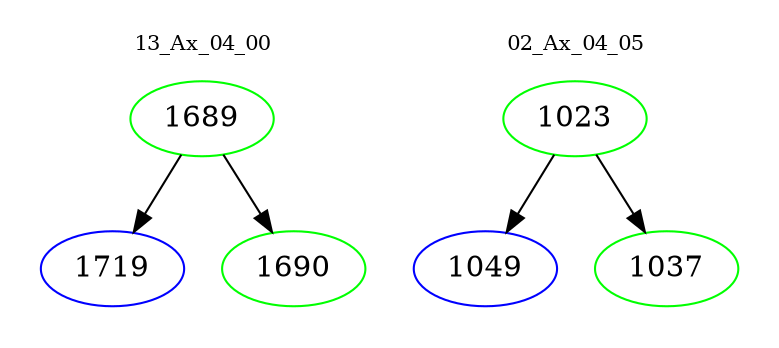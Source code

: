 digraph{
subgraph cluster_0 {
color = white
label = "13_Ax_04_00";
fontsize=10;
T0_1689 [label="1689", color="green"]
T0_1689 -> T0_1719 [color="black"]
T0_1719 [label="1719", color="blue"]
T0_1689 -> T0_1690 [color="black"]
T0_1690 [label="1690", color="green"]
}
subgraph cluster_1 {
color = white
label = "02_Ax_04_05";
fontsize=10;
T1_1023 [label="1023", color="green"]
T1_1023 -> T1_1049 [color="black"]
T1_1049 [label="1049", color="blue"]
T1_1023 -> T1_1037 [color="black"]
T1_1037 [label="1037", color="green"]
}
}
